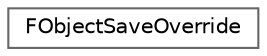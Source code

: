 digraph "Graphical Class Hierarchy"
{
 // INTERACTIVE_SVG=YES
 // LATEX_PDF_SIZE
  bgcolor="transparent";
  edge [fontname=Helvetica,fontsize=10,labelfontname=Helvetica,labelfontsize=10];
  node [fontname=Helvetica,fontsize=10,shape=box,height=0.2,width=0.4];
  rankdir="LR";
  Node0 [id="Node000000",label="FObjectSaveOverride",height=0.2,width=0.4,color="grey40", fillcolor="white", style="filled",URL="$db/db7/structFObjectSaveOverride.html",tooltip="Data to specify an override to apply to an object during save without mutating the object itself."];
}
